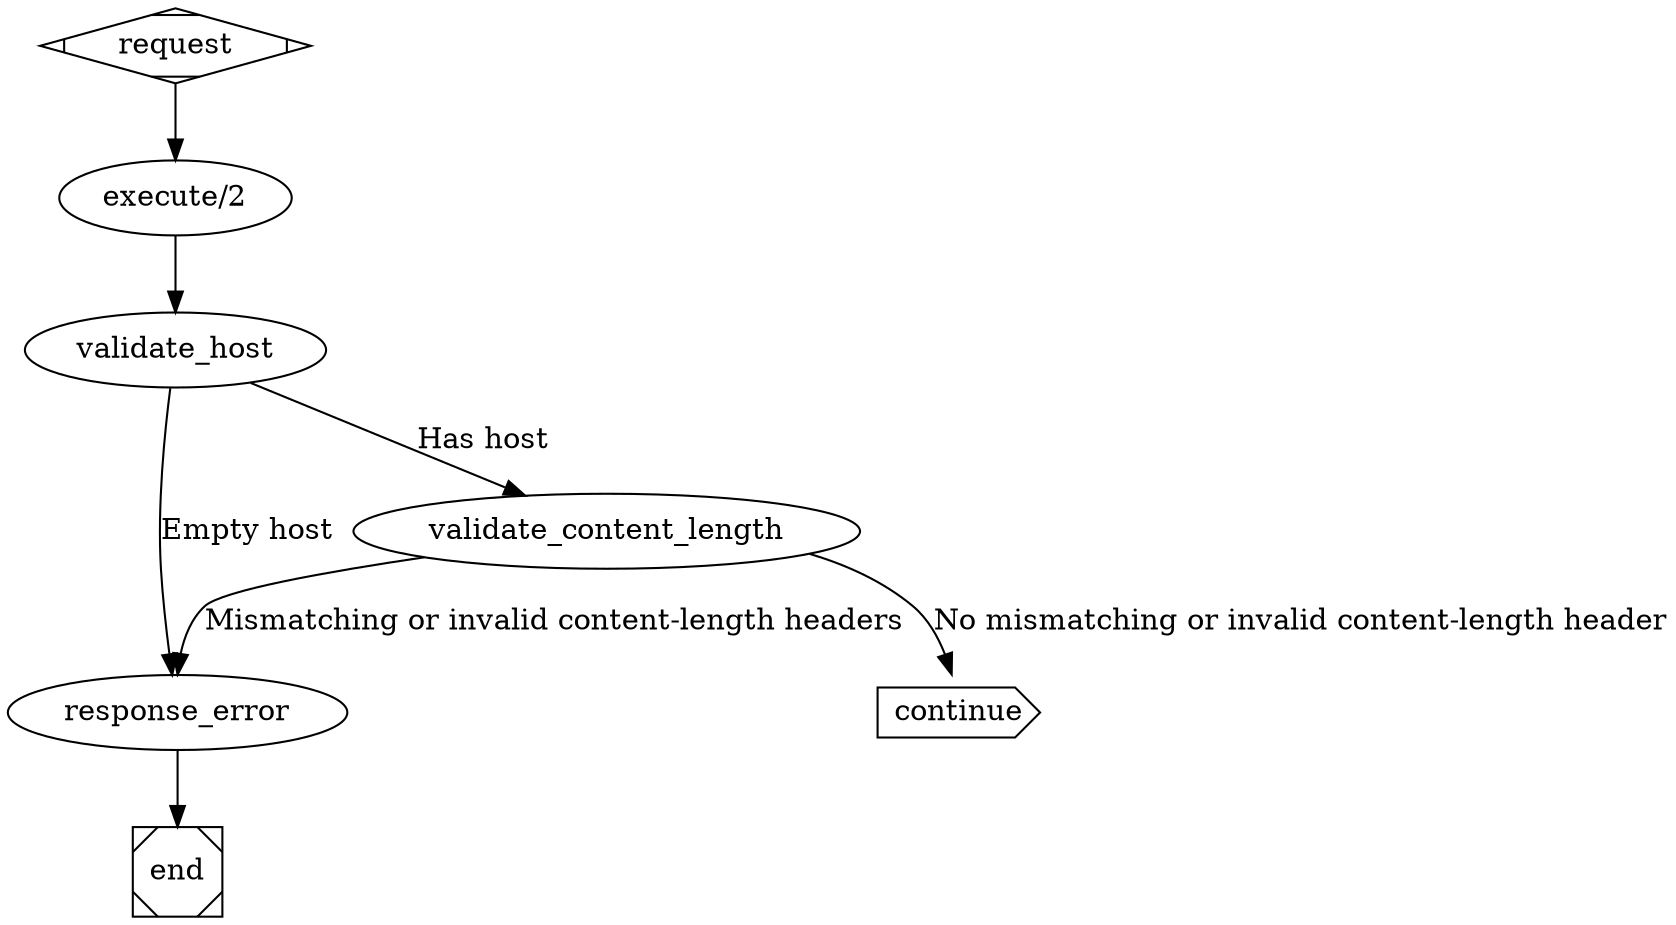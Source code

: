 digraph vegur_validate_headers_middleware {
        request [shape=Mdiamond];
        execute [label="execute/2"]
        request -> execute;
        execute -> validate_host;
        validate_host -> response_error [label="Empty host"];
        
        validate_host -> validate_content_length [label="Has host"];
        validate_content_length -> continue [label="No mismatching or invalid content-length header"];
        validate_content_length -> response_error [label="Mismatching or invalid content-length headers"];
        response_error -> end;
        continue [shape=cds];
        end [shape=Msquare];
}
